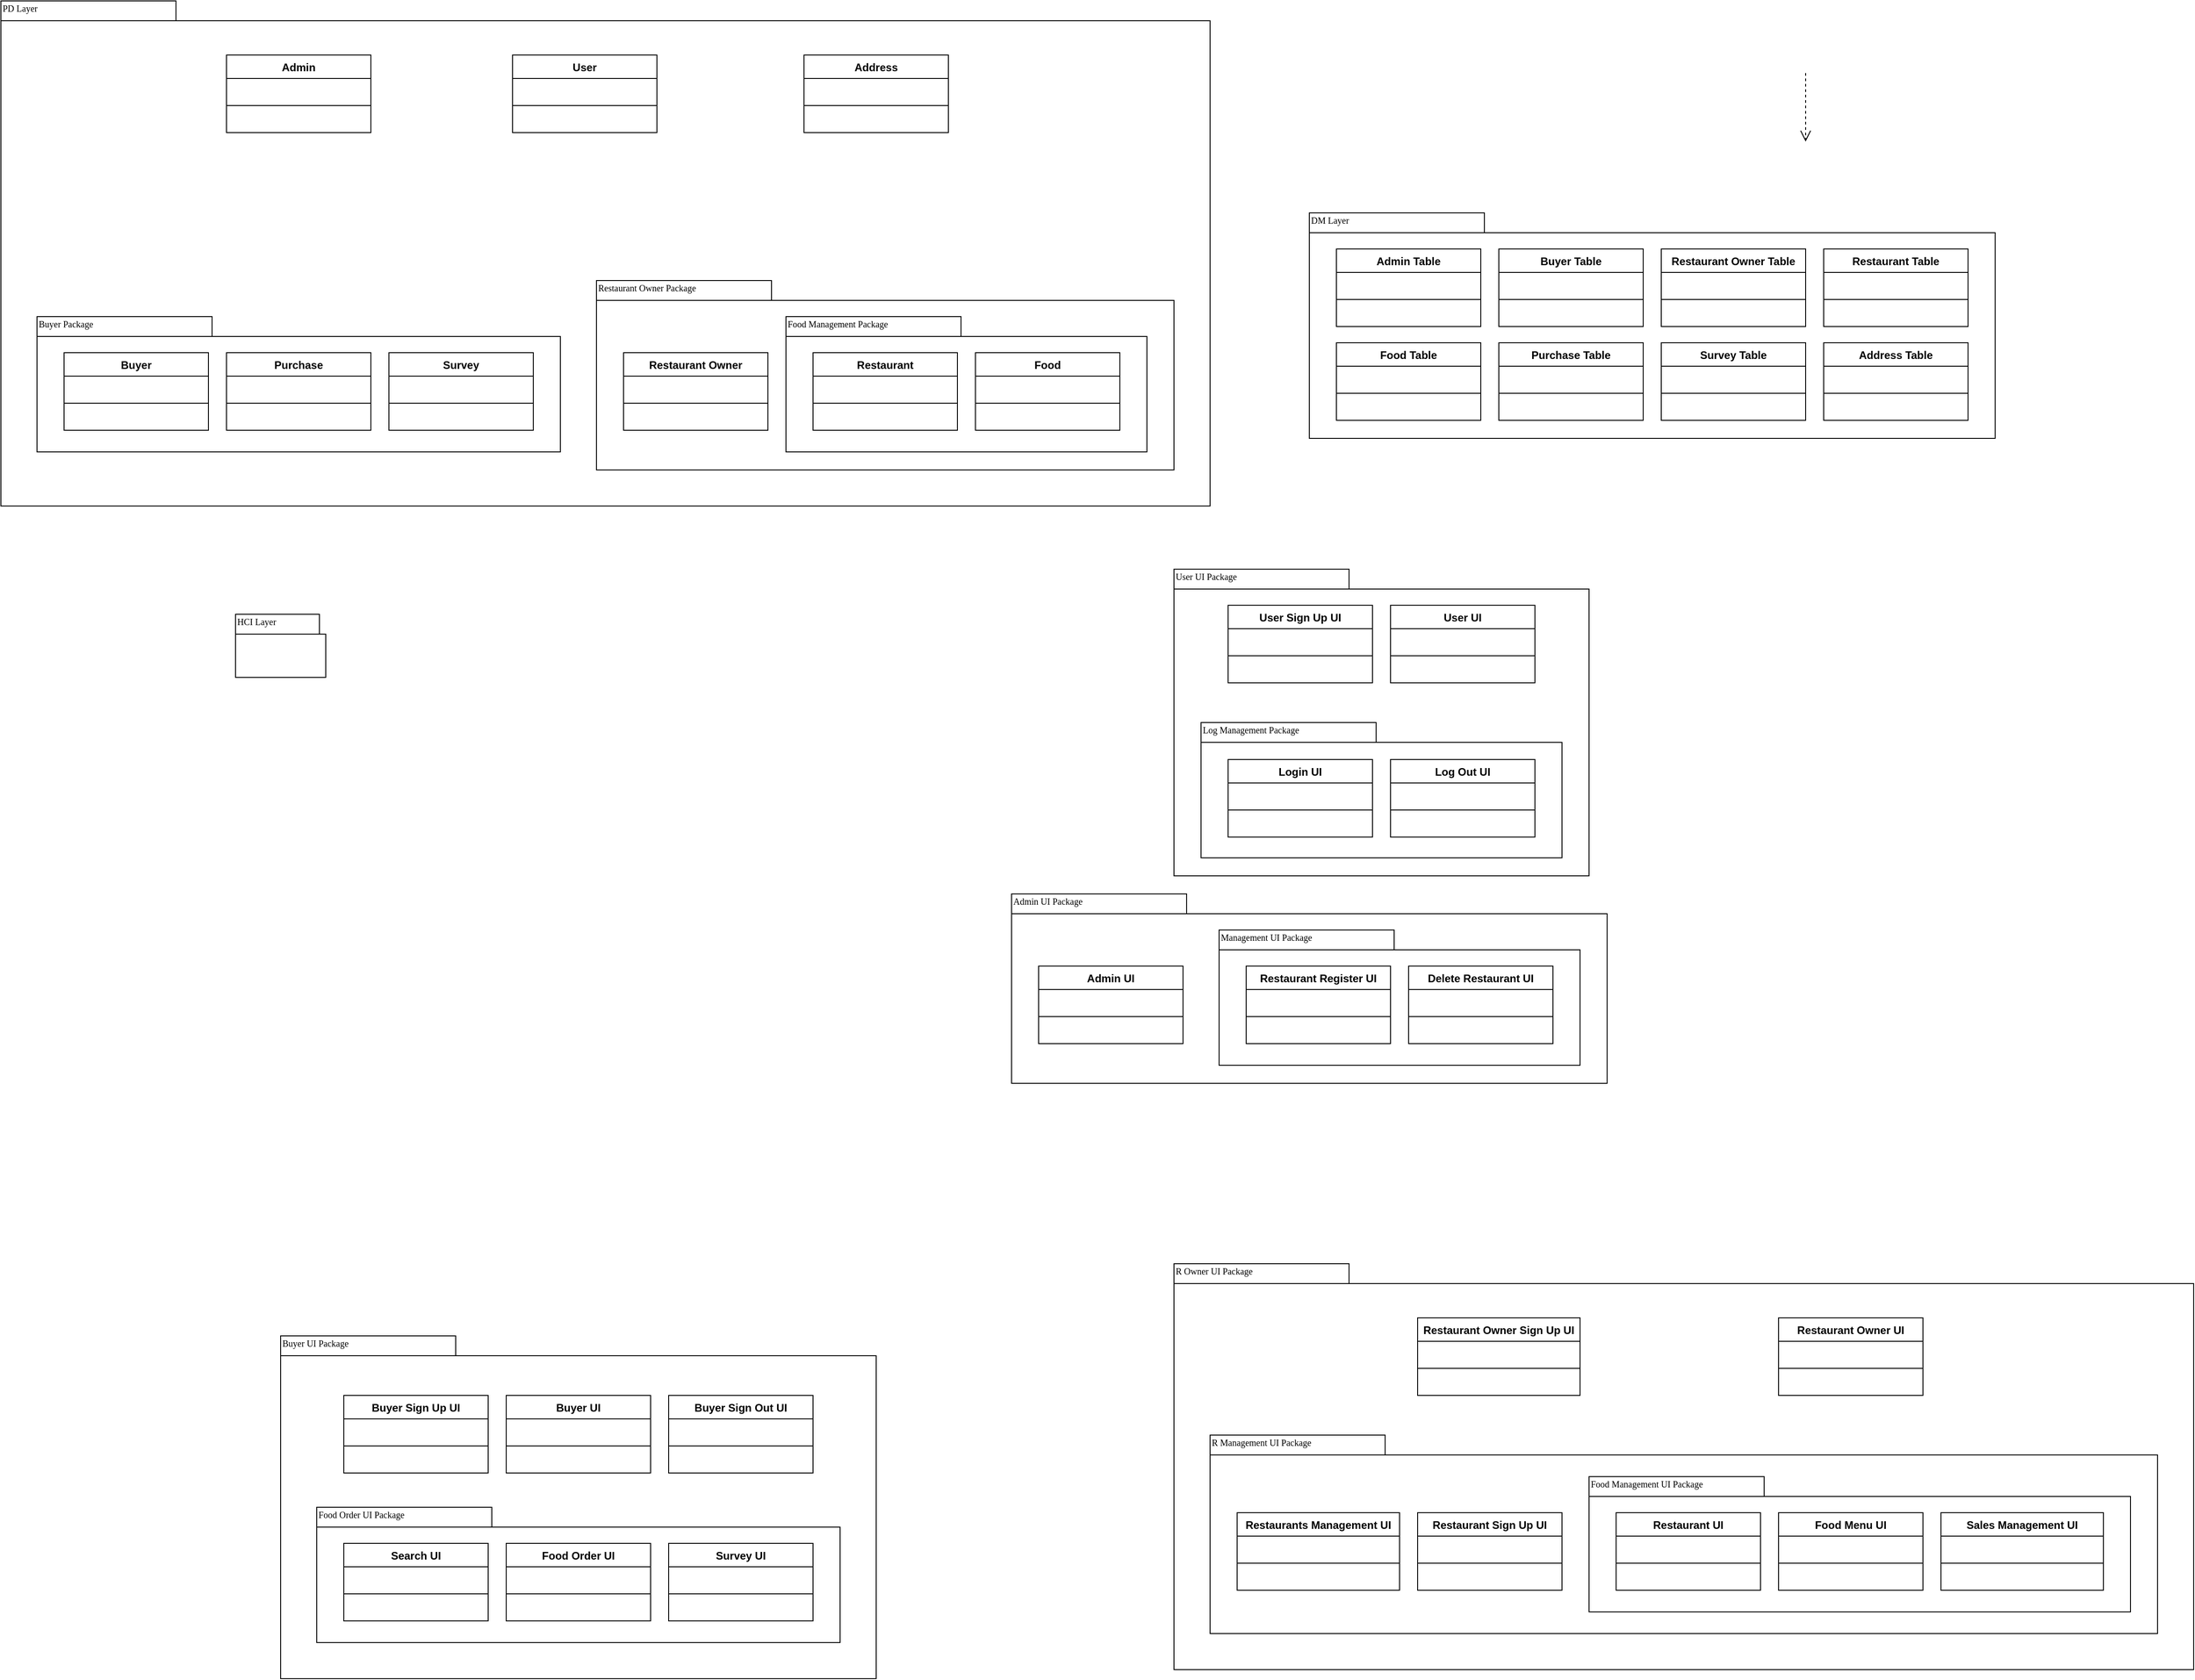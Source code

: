 <mxfile version="14.2.9" type="github">
  <diagram name="Page-1" id="b5b7bab2-c9e2-2cf4-8b2a-24fd1a2a6d21">
    <mxGraphModel dx="2675" dy="1733" grid="1" gridSize="10" guides="1" tooltips="1" connect="1" arrows="1" fold="1" page="1" pageScale="1" pageWidth="827" pageHeight="1169" background="#ffffff" math="0" shadow="0">
      <root>
        <mxCell id="0" />
        <mxCell id="1" parent="0" />
        <mxCell id="6e0c8c40b5770093-58" style="rounded=0;html=1;dashed=1;labelBackgroundColor=none;startFill=0;endArrow=open;endFill=0;endSize=10;fontFamily=Verdana;fontSize=10;entryX=0.592;entryY=0.2;entryPerimeter=0;edgeStyle=elbowEdgeStyle;" parent="1" edge="1">
          <mxGeometry relative="1" as="geometry">
            <mxPoint x="940" y="50" as="sourcePoint" />
            <mxPoint x="940.26" y="126" as="targetPoint" />
          </mxGeometry>
        </mxCell>
        <mxCell id="oRrT0nGr3u4EqihQhA1T-4" value="" style="shape=folder;fontStyle=1;spacingTop=10;tabWidth=194;tabHeight=22;tabPosition=left;html=1;rounded=0;shadow=0;comic=0;labelBackgroundColor=none;strokeWidth=1;fillColor=none;fontFamily=Verdana;fontSize=10;align=center;" vertex="1" parent="1">
          <mxGeometry x="390" y="205" width="760" height="250" as="geometry" />
        </mxCell>
        <mxCell id="oRrT0nGr3u4EqihQhA1T-5" value="&lt;div&gt;DM Layer&lt;/div&gt;" style="text;html=1;align=left;verticalAlign=top;spacingTop=-4;fontSize=10;fontFamily=Verdana" vertex="1" parent="1">
          <mxGeometry x="390" y="205" width="130" height="20" as="geometry" />
        </mxCell>
        <mxCell id="oRrT0nGr3u4EqihQhA1T-7" value="Admin Table" style="swimlane;fontStyle=1;align=center;verticalAlign=top;childLayout=stackLayout;horizontal=1;startSize=26;horizontalStack=0;resizeParent=1;resizeParentMax=0;resizeLast=0;collapsible=1;marginBottom=0;" vertex="1" parent="1">
          <mxGeometry x="420" y="245" width="160" height="86" as="geometry" />
        </mxCell>
        <mxCell id="oRrT0nGr3u4EqihQhA1T-8" value=" " style="text;strokeColor=none;fillColor=none;align=left;verticalAlign=top;spacingLeft=4;spacingRight=4;overflow=hidden;rotatable=0;points=[[0,0.5],[1,0.5]];portConstraint=eastwest;" vertex="1" parent="oRrT0nGr3u4EqihQhA1T-7">
          <mxGeometry y="26" width="160" height="26" as="geometry" />
        </mxCell>
        <mxCell id="oRrT0nGr3u4EqihQhA1T-9" value="" style="line;strokeWidth=1;fillColor=none;align=left;verticalAlign=middle;spacingTop=-1;spacingLeft=3;spacingRight=3;rotatable=0;labelPosition=right;points=[];portConstraint=eastwest;" vertex="1" parent="oRrT0nGr3u4EqihQhA1T-7">
          <mxGeometry y="52" width="160" height="8" as="geometry" />
        </mxCell>
        <mxCell id="oRrT0nGr3u4EqihQhA1T-10" value=" " style="text;strokeColor=none;fillColor=none;align=left;verticalAlign=top;spacingLeft=4;spacingRight=4;overflow=hidden;rotatable=0;points=[[0,0.5],[1,0.5]];portConstraint=eastwest;" vertex="1" parent="oRrT0nGr3u4EqihQhA1T-7">
          <mxGeometry y="60" width="160" height="26" as="geometry" />
        </mxCell>
        <mxCell id="oRrT0nGr3u4EqihQhA1T-11" value="Address Table" style="swimlane;fontStyle=1;align=center;verticalAlign=top;childLayout=stackLayout;horizontal=1;startSize=26;horizontalStack=0;resizeParent=1;resizeParentMax=0;resizeLast=0;collapsible=1;marginBottom=0;" vertex="1" parent="1">
          <mxGeometry x="960" y="349" width="160" height="86" as="geometry" />
        </mxCell>
        <mxCell id="oRrT0nGr3u4EqihQhA1T-12" value=" " style="text;strokeColor=none;fillColor=none;align=left;verticalAlign=top;spacingLeft=4;spacingRight=4;overflow=hidden;rotatable=0;points=[[0,0.5],[1,0.5]];portConstraint=eastwest;" vertex="1" parent="oRrT0nGr3u4EqihQhA1T-11">
          <mxGeometry y="26" width="160" height="26" as="geometry" />
        </mxCell>
        <mxCell id="oRrT0nGr3u4EqihQhA1T-13" value="" style="line;strokeWidth=1;fillColor=none;align=left;verticalAlign=middle;spacingTop=-1;spacingLeft=3;spacingRight=3;rotatable=0;labelPosition=right;points=[];portConstraint=eastwest;" vertex="1" parent="oRrT0nGr3u4EqihQhA1T-11">
          <mxGeometry y="52" width="160" height="8" as="geometry" />
        </mxCell>
        <mxCell id="oRrT0nGr3u4EqihQhA1T-14" value=" " style="text;strokeColor=none;fillColor=none;align=left;verticalAlign=top;spacingLeft=4;spacingRight=4;overflow=hidden;rotatable=0;points=[[0,0.5],[1,0.5]];portConstraint=eastwest;" vertex="1" parent="oRrT0nGr3u4EqihQhA1T-11">
          <mxGeometry y="60" width="160" height="26" as="geometry" />
        </mxCell>
        <mxCell id="oRrT0nGr3u4EqihQhA1T-15" value="Buyer Table&#xa;" style="swimlane;fontStyle=1;align=center;verticalAlign=top;childLayout=stackLayout;horizontal=1;startSize=26;horizontalStack=0;resizeParent=1;resizeParentMax=0;resizeLast=0;collapsible=1;marginBottom=0;" vertex="1" parent="1">
          <mxGeometry x="600" y="245" width="160" height="86" as="geometry" />
        </mxCell>
        <mxCell id="oRrT0nGr3u4EqihQhA1T-16" value=" " style="text;strokeColor=none;fillColor=none;align=left;verticalAlign=top;spacingLeft=4;spacingRight=4;overflow=hidden;rotatable=0;points=[[0,0.5],[1,0.5]];portConstraint=eastwest;" vertex="1" parent="oRrT0nGr3u4EqihQhA1T-15">
          <mxGeometry y="26" width="160" height="26" as="geometry" />
        </mxCell>
        <mxCell id="oRrT0nGr3u4EqihQhA1T-17" value="" style="line;strokeWidth=1;fillColor=none;align=left;verticalAlign=middle;spacingTop=-1;spacingLeft=3;spacingRight=3;rotatable=0;labelPosition=right;points=[];portConstraint=eastwest;" vertex="1" parent="oRrT0nGr3u4EqihQhA1T-15">
          <mxGeometry y="52" width="160" height="8" as="geometry" />
        </mxCell>
        <mxCell id="oRrT0nGr3u4EqihQhA1T-18" value=" " style="text;strokeColor=none;fillColor=none;align=left;verticalAlign=top;spacingLeft=4;spacingRight=4;overflow=hidden;rotatable=0;points=[[0,0.5],[1,0.5]];portConstraint=eastwest;" vertex="1" parent="oRrT0nGr3u4EqihQhA1T-15">
          <mxGeometry y="60" width="160" height="26" as="geometry" />
        </mxCell>
        <mxCell id="oRrT0nGr3u4EqihQhA1T-19" value="Restaurant Table&#xa;" style="swimlane;fontStyle=1;align=center;verticalAlign=top;childLayout=stackLayout;horizontal=1;startSize=26;horizontalStack=0;resizeParent=1;resizeParentMax=0;resizeLast=0;collapsible=1;marginBottom=0;" vertex="1" parent="1">
          <mxGeometry x="960" y="245" width="160" height="86" as="geometry" />
        </mxCell>
        <mxCell id="oRrT0nGr3u4EqihQhA1T-20" value=" " style="text;strokeColor=none;fillColor=none;align=left;verticalAlign=top;spacingLeft=4;spacingRight=4;overflow=hidden;rotatable=0;points=[[0,0.5],[1,0.5]];portConstraint=eastwest;" vertex="1" parent="oRrT0nGr3u4EqihQhA1T-19">
          <mxGeometry y="26" width="160" height="26" as="geometry" />
        </mxCell>
        <mxCell id="oRrT0nGr3u4EqihQhA1T-21" value="" style="line;strokeWidth=1;fillColor=none;align=left;verticalAlign=middle;spacingTop=-1;spacingLeft=3;spacingRight=3;rotatable=0;labelPosition=right;points=[];portConstraint=eastwest;" vertex="1" parent="oRrT0nGr3u4EqihQhA1T-19">
          <mxGeometry y="52" width="160" height="8" as="geometry" />
        </mxCell>
        <mxCell id="oRrT0nGr3u4EqihQhA1T-22" value=" " style="text;strokeColor=none;fillColor=none;align=left;verticalAlign=top;spacingLeft=4;spacingRight=4;overflow=hidden;rotatable=0;points=[[0,0.5],[1,0.5]];portConstraint=eastwest;" vertex="1" parent="oRrT0nGr3u4EqihQhA1T-19">
          <mxGeometry y="60" width="160" height="26" as="geometry" />
        </mxCell>
        <mxCell id="oRrT0nGr3u4EqihQhA1T-23" value="Restaurant Owner Table&#xa;" style="swimlane;fontStyle=1;align=center;verticalAlign=top;childLayout=stackLayout;horizontal=1;startSize=26;horizontalStack=0;resizeParent=1;resizeParentMax=0;resizeLast=0;collapsible=1;marginBottom=0;" vertex="1" parent="1">
          <mxGeometry x="780" y="245" width="160" height="86" as="geometry" />
        </mxCell>
        <mxCell id="oRrT0nGr3u4EqihQhA1T-24" value=" " style="text;strokeColor=none;fillColor=none;align=left;verticalAlign=top;spacingLeft=4;spacingRight=4;overflow=hidden;rotatable=0;points=[[0,0.5],[1,0.5]];portConstraint=eastwest;" vertex="1" parent="oRrT0nGr3u4EqihQhA1T-23">
          <mxGeometry y="26" width="160" height="26" as="geometry" />
        </mxCell>
        <mxCell id="oRrT0nGr3u4EqihQhA1T-25" value="" style="line;strokeWidth=1;fillColor=none;align=left;verticalAlign=middle;spacingTop=-1;spacingLeft=3;spacingRight=3;rotatable=0;labelPosition=right;points=[];portConstraint=eastwest;" vertex="1" parent="oRrT0nGr3u4EqihQhA1T-23">
          <mxGeometry y="52" width="160" height="8" as="geometry" />
        </mxCell>
        <mxCell id="oRrT0nGr3u4EqihQhA1T-26" value=" " style="text;strokeColor=none;fillColor=none;align=left;verticalAlign=top;spacingLeft=4;spacingRight=4;overflow=hidden;rotatable=0;points=[[0,0.5],[1,0.5]];portConstraint=eastwest;" vertex="1" parent="oRrT0nGr3u4EqihQhA1T-23">
          <mxGeometry y="60" width="160" height="26" as="geometry" />
        </mxCell>
        <mxCell id="oRrT0nGr3u4EqihQhA1T-27" value="Purchase Table&#xa;" style="swimlane;fontStyle=1;align=center;verticalAlign=top;childLayout=stackLayout;horizontal=1;startSize=26;horizontalStack=0;resizeParent=1;resizeParentMax=0;resizeLast=0;collapsible=1;marginBottom=0;" vertex="1" parent="1">
          <mxGeometry x="600" y="349" width="160" height="86" as="geometry" />
        </mxCell>
        <mxCell id="oRrT0nGr3u4EqihQhA1T-28" value=" " style="text;strokeColor=none;fillColor=none;align=left;verticalAlign=top;spacingLeft=4;spacingRight=4;overflow=hidden;rotatable=0;points=[[0,0.5],[1,0.5]];portConstraint=eastwest;" vertex="1" parent="oRrT0nGr3u4EqihQhA1T-27">
          <mxGeometry y="26" width="160" height="26" as="geometry" />
        </mxCell>
        <mxCell id="oRrT0nGr3u4EqihQhA1T-29" value="" style="line;strokeWidth=1;fillColor=none;align=left;verticalAlign=middle;spacingTop=-1;spacingLeft=3;spacingRight=3;rotatable=0;labelPosition=right;points=[];portConstraint=eastwest;" vertex="1" parent="oRrT0nGr3u4EqihQhA1T-27">
          <mxGeometry y="52" width="160" height="8" as="geometry" />
        </mxCell>
        <mxCell id="oRrT0nGr3u4EqihQhA1T-30" value=" " style="text;strokeColor=none;fillColor=none;align=left;verticalAlign=top;spacingLeft=4;spacingRight=4;overflow=hidden;rotatable=0;points=[[0,0.5],[1,0.5]];portConstraint=eastwest;" vertex="1" parent="oRrT0nGr3u4EqihQhA1T-27">
          <mxGeometry y="60" width="160" height="26" as="geometry" />
        </mxCell>
        <mxCell id="oRrT0nGr3u4EqihQhA1T-31" value="Food Table&#xa;" style="swimlane;fontStyle=1;align=center;verticalAlign=top;childLayout=stackLayout;horizontal=1;startSize=26;horizontalStack=0;resizeParent=1;resizeParentMax=0;resizeLast=0;collapsible=1;marginBottom=0;" vertex="1" parent="1">
          <mxGeometry x="420" y="349" width="160" height="86" as="geometry" />
        </mxCell>
        <mxCell id="oRrT0nGr3u4EqihQhA1T-32" value=" " style="text;strokeColor=none;fillColor=none;align=left;verticalAlign=top;spacingLeft=4;spacingRight=4;overflow=hidden;rotatable=0;points=[[0,0.5],[1,0.5]];portConstraint=eastwest;" vertex="1" parent="oRrT0nGr3u4EqihQhA1T-31">
          <mxGeometry y="26" width="160" height="26" as="geometry" />
        </mxCell>
        <mxCell id="oRrT0nGr3u4EqihQhA1T-33" value="" style="line;strokeWidth=1;fillColor=none;align=left;verticalAlign=middle;spacingTop=-1;spacingLeft=3;spacingRight=3;rotatable=0;labelPosition=right;points=[];portConstraint=eastwest;" vertex="1" parent="oRrT0nGr3u4EqihQhA1T-31">
          <mxGeometry y="52" width="160" height="8" as="geometry" />
        </mxCell>
        <mxCell id="oRrT0nGr3u4EqihQhA1T-34" value=" " style="text;strokeColor=none;fillColor=none;align=left;verticalAlign=top;spacingLeft=4;spacingRight=4;overflow=hidden;rotatable=0;points=[[0,0.5],[1,0.5]];portConstraint=eastwest;" vertex="1" parent="oRrT0nGr3u4EqihQhA1T-31">
          <mxGeometry y="60" width="160" height="26" as="geometry" />
        </mxCell>
        <mxCell id="oRrT0nGr3u4EqihQhA1T-35" value="Survey Table&#xa;" style="swimlane;fontStyle=1;align=center;verticalAlign=top;childLayout=stackLayout;horizontal=1;startSize=26;horizontalStack=0;resizeParent=1;resizeParentMax=0;resizeLast=0;collapsible=1;marginBottom=0;" vertex="1" parent="1">
          <mxGeometry x="780" y="349" width="160" height="86" as="geometry" />
        </mxCell>
        <mxCell id="oRrT0nGr3u4EqihQhA1T-36" value=" " style="text;strokeColor=none;fillColor=none;align=left;verticalAlign=top;spacingLeft=4;spacingRight=4;overflow=hidden;rotatable=0;points=[[0,0.5],[1,0.5]];portConstraint=eastwest;" vertex="1" parent="oRrT0nGr3u4EqihQhA1T-35">
          <mxGeometry y="26" width="160" height="26" as="geometry" />
        </mxCell>
        <mxCell id="oRrT0nGr3u4EqihQhA1T-37" value="" style="line;strokeWidth=1;fillColor=none;align=left;verticalAlign=middle;spacingTop=-1;spacingLeft=3;spacingRight=3;rotatable=0;labelPosition=right;points=[];portConstraint=eastwest;" vertex="1" parent="oRrT0nGr3u4EqihQhA1T-35">
          <mxGeometry y="52" width="160" height="8" as="geometry" />
        </mxCell>
        <mxCell id="oRrT0nGr3u4EqihQhA1T-38" value=" " style="text;strokeColor=none;fillColor=none;align=left;verticalAlign=top;spacingLeft=4;spacingRight=4;overflow=hidden;rotatable=0;points=[[0,0.5],[1,0.5]];portConstraint=eastwest;" vertex="1" parent="oRrT0nGr3u4EqihQhA1T-35">
          <mxGeometry y="60" width="160" height="26" as="geometry" />
        </mxCell>
        <mxCell id="oRrT0nGr3u4EqihQhA1T-41" value="" style="shape=folder;fontStyle=1;spacingTop=10;tabWidth=194;tabHeight=22;tabPosition=left;html=1;rounded=0;shadow=0;comic=0;labelBackgroundColor=none;strokeWidth=1;fillColor=none;fontFamily=Verdana;fontSize=10;align=center;" vertex="1" parent="1">
          <mxGeometry x="-1060" y="-30" width="1340" height="560" as="geometry" />
        </mxCell>
        <mxCell id="oRrT0nGr3u4EqihQhA1T-42" value="PD Layer" style="text;html=1;align=left;verticalAlign=top;spacingTop=-4;fontSize=10;fontFamily=Verdana" vertex="1" parent="1">
          <mxGeometry x="-1060" y="-30" width="130" height="20" as="geometry" />
        </mxCell>
        <mxCell id="oRrT0nGr3u4EqihQhA1T-43" value="Admin" style="swimlane;fontStyle=1;align=center;verticalAlign=top;childLayout=stackLayout;horizontal=1;startSize=26;horizontalStack=0;resizeParent=1;resizeParentMax=0;resizeLast=0;collapsible=1;marginBottom=0;" vertex="1" parent="1">
          <mxGeometry x="-810" y="30" width="160" height="86" as="geometry" />
        </mxCell>
        <mxCell id="oRrT0nGr3u4EqihQhA1T-44" value=" " style="text;strokeColor=none;fillColor=none;align=left;verticalAlign=top;spacingLeft=4;spacingRight=4;overflow=hidden;rotatable=0;points=[[0,0.5],[1,0.5]];portConstraint=eastwest;" vertex="1" parent="oRrT0nGr3u4EqihQhA1T-43">
          <mxGeometry y="26" width="160" height="26" as="geometry" />
        </mxCell>
        <mxCell id="oRrT0nGr3u4EqihQhA1T-45" value="" style="line;strokeWidth=1;fillColor=none;align=left;verticalAlign=middle;spacingTop=-1;spacingLeft=3;spacingRight=3;rotatable=0;labelPosition=right;points=[];portConstraint=eastwest;" vertex="1" parent="oRrT0nGr3u4EqihQhA1T-43">
          <mxGeometry y="52" width="160" height="8" as="geometry" />
        </mxCell>
        <mxCell id="oRrT0nGr3u4EqihQhA1T-46" value=" " style="text;strokeColor=none;fillColor=none;align=left;verticalAlign=top;spacingLeft=4;spacingRight=4;overflow=hidden;rotatable=0;points=[[0,0.5],[1,0.5]];portConstraint=eastwest;" vertex="1" parent="oRrT0nGr3u4EqihQhA1T-43">
          <mxGeometry y="60" width="160" height="26" as="geometry" />
        </mxCell>
        <mxCell id="oRrT0nGr3u4EqihQhA1T-47" value="Address" style="swimlane;fontStyle=1;align=center;verticalAlign=top;childLayout=stackLayout;horizontal=1;startSize=26;horizontalStack=0;resizeParent=1;resizeParentMax=0;resizeLast=0;collapsible=1;marginBottom=0;" vertex="1" parent="1">
          <mxGeometry x="-170" y="30" width="160" height="86" as="geometry" />
        </mxCell>
        <mxCell id="oRrT0nGr3u4EqihQhA1T-48" value=" " style="text;strokeColor=none;fillColor=none;align=left;verticalAlign=top;spacingLeft=4;spacingRight=4;overflow=hidden;rotatable=0;points=[[0,0.5],[1,0.5]];portConstraint=eastwest;" vertex="1" parent="oRrT0nGr3u4EqihQhA1T-47">
          <mxGeometry y="26" width="160" height="26" as="geometry" />
        </mxCell>
        <mxCell id="oRrT0nGr3u4EqihQhA1T-49" value="" style="line;strokeWidth=1;fillColor=none;align=left;verticalAlign=middle;spacingTop=-1;spacingLeft=3;spacingRight=3;rotatable=0;labelPosition=right;points=[];portConstraint=eastwest;" vertex="1" parent="oRrT0nGr3u4EqihQhA1T-47">
          <mxGeometry y="52" width="160" height="8" as="geometry" />
        </mxCell>
        <mxCell id="oRrT0nGr3u4EqihQhA1T-50" value=" " style="text;strokeColor=none;fillColor=none;align=left;verticalAlign=top;spacingLeft=4;spacingRight=4;overflow=hidden;rotatable=0;points=[[0,0.5],[1,0.5]];portConstraint=eastwest;" vertex="1" parent="oRrT0nGr3u4EqihQhA1T-47">
          <mxGeometry y="60" width="160" height="26" as="geometry" />
        </mxCell>
        <mxCell id="oRrT0nGr3u4EqihQhA1T-51" value="Buyer" style="swimlane;fontStyle=1;align=center;verticalAlign=top;childLayout=stackLayout;horizontal=1;startSize=26;horizontalStack=0;resizeParent=1;resizeParentMax=0;resizeLast=0;collapsible=1;marginBottom=0;" vertex="1" parent="1">
          <mxGeometry x="-990" y="360" width="160" height="86" as="geometry" />
        </mxCell>
        <mxCell id="oRrT0nGr3u4EqihQhA1T-52" value=" " style="text;strokeColor=none;fillColor=none;align=left;verticalAlign=top;spacingLeft=4;spacingRight=4;overflow=hidden;rotatable=0;points=[[0,0.5],[1,0.5]];portConstraint=eastwest;" vertex="1" parent="oRrT0nGr3u4EqihQhA1T-51">
          <mxGeometry y="26" width="160" height="26" as="geometry" />
        </mxCell>
        <mxCell id="oRrT0nGr3u4EqihQhA1T-53" value="" style="line;strokeWidth=1;fillColor=none;align=left;verticalAlign=middle;spacingTop=-1;spacingLeft=3;spacingRight=3;rotatable=0;labelPosition=right;points=[];portConstraint=eastwest;" vertex="1" parent="oRrT0nGr3u4EqihQhA1T-51">
          <mxGeometry y="52" width="160" height="8" as="geometry" />
        </mxCell>
        <mxCell id="oRrT0nGr3u4EqihQhA1T-54" value=" " style="text;strokeColor=none;fillColor=none;align=left;verticalAlign=top;spacingLeft=4;spacingRight=4;overflow=hidden;rotatable=0;points=[[0,0.5],[1,0.5]];portConstraint=eastwest;" vertex="1" parent="oRrT0nGr3u4EqihQhA1T-51">
          <mxGeometry y="60" width="160" height="26" as="geometry" />
        </mxCell>
        <mxCell id="oRrT0nGr3u4EqihQhA1T-55" value="Restaurant" style="swimlane;fontStyle=1;align=center;verticalAlign=top;childLayout=stackLayout;horizontal=1;startSize=26;horizontalStack=0;resizeParent=1;resizeParentMax=0;resizeLast=0;collapsible=1;marginBottom=0;" vertex="1" parent="1">
          <mxGeometry x="-160" y="360" width="160" height="86" as="geometry" />
        </mxCell>
        <mxCell id="oRrT0nGr3u4EqihQhA1T-56" value=" " style="text;strokeColor=none;fillColor=none;align=left;verticalAlign=top;spacingLeft=4;spacingRight=4;overflow=hidden;rotatable=0;points=[[0,0.5],[1,0.5]];portConstraint=eastwest;" vertex="1" parent="oRrT0nGr3u4EqihQhA1T-55">
          <mxGeometry y="26" width="160" height="26" as="geometry" />
        </mxCell>
        <mxCell id="oRrT0nGr3u4EqihQhA1T-57" value="" style="line;strokeWidth=1;fillColor=none;align=left;verticalAlign=middle;spacingTop=-1;spacingLeft=3;spacingRight=3;rotatable=0;labelPosition=right;points=[];portConstraint=eastwest;" vertex="1" parent="oRrT0nGr3u4EqihQhA1T-55">
          <mxGeometry y="52" width="160" height="8" as="geometry" />
        </mxCell>
        <mxCell id="oRrT0nGr3u4EqihQhA1T-58" value=" " style="text;strokeColor=none;fillColor=none;align=left;verticalAlign=top;spacingLeft=4;spacingRight=4;overflow=hidden;rotatable=0;points=[[0,0.5],[1,0.5]];portConstraint=eastwest;" vertex="1" parent="oRrT0nGr3u4EqihQhA1T-55">
          <mxGeometry y="60" width="160" height="26" as="geometry" />
        </mxCell>
        <mxCell id="oRrT0nGr3u4EqihQhA1T-59" value="Restaurant Owner" style="swimlane;fontStyle=1;align=center;verticalAlign=top;childLayout=stackLayout;horizontal=1;startSize=26;horizontalStack=0;resizeParent=1;resizeParentMax=0;resizeLast=0;collapsible=1;marginBottom=0;" vertex="1" parent="1">
          <mxGeometry x="-370" y="360" width="160" height="86" as="geometry" />
        </mxCell>
        <mxCell id="oRrT0nGr3u4EqihQhA1T-60" value=" " style="text;strokeColor=none;fillColor=none;align=left;verticalAlign=top;spacingLeft=4;spacingRight=4;overflow=hidden;rotatable=0;points=[[0,0.5],[1,0.5]];portConstraint=eastwest;" vertex="1" parent="oRrT0nGr3u4EqihQhA1T-59">
          <mxGeometry y="26" width="160" height="26" as="geometry" />
        </mxCell>
        <mxCell id="oRrT0nGr3u4EqihQhA1T-61" value="" style="line;strokeWidth=1;fillColor=none;align=left;verticalAlign=middle;spacingTop=-1;spacingLeft=3;spacingRight=3;rotatable=0;labelPosition=right;points=[];portConstraint=eastwest;" vertex="1" parent="oRrT0nGr3u4EqihQhA1T-59">
          <mxGeometry y="52" width="160" height="8" as="geometry" />
        </mxCell>
        <mxCell id="oRrT0nGr3u4EqihQhA1T-62" value=" " style="text;strokeColor=none;fillColor=none;align=left;verticalAlign=top;spacingLeft=4;spacingRight=4;overflow=hidden;rotatable=0;points=[[0,0.5],[1,0.5]];portConstraint=eastwest;" vertex="1" parent="oRrT0nGr3u4EqihQhA1T-59">
          <mxGeometry y="60" width="160" height="26" as="geometry" />
        </mxCell>
        <mxCell id="oRrT0nGr3u4EqihQhA1T-63" value="Purchase" style="swimlane;fontStyle=1;align=center;verticalAlign=top;childLayout=stackLayout;horizontal=1;startSize=26;horizontalStack=0;resizeParent=1;resizeParentMax=0;resizeLast=0;collapsible=1;marginBottom=0;" vertex="1" parent="1">
          <mxGeometry x="-810" y="360" width="160" height="86" as="geometry" />
        </mxCell>
        <mxCell id="oRrT0nGr3u4EqihQhA1T-64" value=" " style="text;strokeColor=none;fillColor=none;align=left;verticalAlign=top;spacingLeft=4;spacingRight=4;overflow=hidden;rotatable=0;points=[[0,0.5],[1,0.5]];portConstraint=eastwest;" vertex="1" parent="oRrT0nGr3u4EqihQhA1T-63">
          <mxGeometry y="26" width="160" height="26" as="geometry" />
        </mxCell>
        <mxCell id="oRrT0nGr3u4EqihQhA1T-65" value="" style="line;strokeWidth=1;fillColor=none;align=left;verticalAlign=middle;spacingTop=-1;spacingLeft=3;spacingRight=3;rotatable=0;labelPosition=right;points=[];portConstraint=eastwest;" vertex="1" parent="oRrT0nGr3u4EqihQhA1T-63">
          <mxGeometry y="52" width="160" height="8" as="geometry" />
        </mxCell>
        <mxCell id="oRrT0nGr3u4EqihQhA1T-66" value=" " style="text;strokeColor=none;fillColor=none;align=left;verticalAlign=top;spacingLeft=4;spacingRight=4;overflow=hidden;rotatable=0;points=[[0,0.5],[1,0.5]];portConstraint=eastwest;" vertex="1" parent="oRrT0nGr3u4EqihQhA1T-63">
          <mxGeometry y="60" width="160" height="26" as="geometry" />
        </mxCell>
        <mxCell id="oRrT0nGr3u4EqihQhA1T-67" value="Food" style="swimlane;fontStyle=1;align=center;verticalAlign=top;childLayout=stackLayout;horizontal=1;startSize=26;horizontalStack=0;resizeParent=1;resizeParentMax=0;resizeLast=0;collapsible=1;marginBottom=0;" vertex="1" parent="1">
          <mxGeometry x="20" y="360" width="160" height="86" as="geometry" />
        </mxCell>
        <mxCell id="oRrT0nGr3u4EqihQhA1T-68" value=" " style="text;strokeColor=none;fillColor=none;align=left;verticalAlign=top;spacingLeft=4;spacingRight=4;overflow=hidden;rotatable=0;points=[[0,0.5],[1,0.5]];portConstraint=eastwest;" vertex="1" parent="oRrT0nGr3u4EqihQhA1T-67">
          <mxGeometry y="26" width="160" height="26" as="geometry" />
        </mxCell>
        <mxCell id="oRrT0nGr3u4EqihQhA1T-69" value="" style="line;strokeWidth=1;fillColor=none;align=left;verticalAlign=middle;spacingTop=-1;spacingLeft=3;spacingRight=3;rotatable=0;labelPosition=right;points=[];portConstraint=eastwest;" vertex="1" parent="oRrT0nGr3u4EqihQhA1T-67">
          <mxGeometry y="52" width="160" height="8" as="geometry" />
        </mxCell>
        <mxCell id="oRrT0nGr3u4EqihQhA1T-70" value=" " style="text;strokeColor=none;fillColor=none;align=left;verticalAlign=top;spacingLeft=4;spacingRight=4;overflow=hidden;rotatable=0;points=[[0,0.5],[1,0.5]];portConstraint=eastwest;" vertex="1" parent="oRrT0nGr3u4EqihQhA1T-67">
          <mxGeometry y="60" width="160" height="26" as="geometry" />
        </mxCell>
        <mxCell id="oRrT0nGr3u4EqihQhA1T-71" value="Survey" style="swimlane;fontStyle=1;align=center;verticalAlign=top;childLayout=stackLayout;horizontal=1;startSize=26;horizontalStack=0;resizeParent=1;resizeParentMax=0;resizeLast=0;collapsible=1;marginBottom=0;" vertex="1" parent="1">
          <mxGeometry x="-630" y="360" width="160" height="86" as="geometry" />
        </mxCell>
        <mxCell id="oRrT0nGr3u4EqihQhA1T-72" value=" " style="text;strokeColor=none;fillColor=none;align=left;verticalAlign=top;spacingLeft=4;spacingRight=4;overflow=hidden;rotatable=0;points=[[0,0.5],[1,0.5]];portConstraint=eastwest;" vertex="1" parent="oRrT0nGr3u4EqihQhA1T-71">
          <mxGeometry y="26" width="160" height="26" as="geometry" />
        </mxCell>
        <mxCell id="oRrT0nGr3u4EqihQhA1T-73" value="" style="line;strokeWidth=1;fillColor=none;align=left;verticalAlign=middle;spacingTop=-1;spacingLeft=3;spacingRight=3;rotatable=0;labelPosition=right;points=[];portConstraint=eastwest;" vertex="1" parent="oRrT0nGr3u4EqihQhA1T-71">
          <mxGeometry y="52" width="160" height="8" as="geometry" />
        </mxCell>
        <mxCell id="oRrT0nGr3u4EqihQhA1T-74" value=" " style="text;strokeColor=none;fillColor=none;align=left;verticalAlign=top;spacingLeft=4;spacingRight=4;overflow=hidden;rotatable=0;points=[[0,0.5],[1,0.5]];portConstraint=eastwest;" vertex="1" parent="oRrT0nGr3u4EqihQhA1T-71">
          <mxGeometry y="60" width="160" height="26" as="geometry" />
        </mxCell>
        <mxCell id="oRrT0nGr3u4EqihQhA1T-75" value="" style="shape=folder;fontStyle=1;spacingTop=10;tabWidth=194;tabHeight=22;tabPosition=left;html=1;rounded=0;shadow=0;comic=0;labelBackgroundColor=none;strokeWidth=1;fillColor=none;fontFamily=Verdana;fontSize=10;align=center;" vertex="1" parent="1">
          <mxGeometry x="-800" y="650" width="100" height="70" as="geometry" />
        </mxCell>
        <mxCell id="oRrT0nGr3u4EqihQhA1T-76" value="HCI Layer" style="text;html=1;align=left;verticalAlign=top;spacingTop=-4;fontSize=10;fontFamily=Verdana" vertex="1" parent="1">
          <mxGeometry x="-800" y="650" width="130" height="20" as="geometry" />
        </mxCell>
        <mxCell id="oRrT0nGr3u4EqihQhA1T-77" value="Admin UI" style="swimlane;fontStyle=1;align=center;verticalAlign=top;childLayout=stackLayout;horizontal=1;startSize=26;horizontalStack=0;resizeParent=1;resizeParentMax=0;resizeLast=0;collapsible=1;marginBottom=0;" vertex="1" parent="1">
          <mxGeometry x="90" y="1040" width="160" height="86" as="geometry" />
        </mxCell>
        <mxCell id="oRrT0nGr3u4EqihQhA1T-78" value=" " style="text;strokeColor=none;fillColor=none;align=left;verticalAlign=top;spacingLeft=4;spacingRight=4;overflow=hidden;rotatable=0;points=[[0,0.5],[1,0.5]];portConstraint=eastwest;" vertex="1" parent="oRrT0nGr3u4EqihQhA1T-77">
          <mxGeometry y="26" width="160" height="26" as="geometry" />
        </mxCell>
        <mxCell id="oRrT0nGr3u4EqihQhA1T-79" value="" style="line;strokeWidth=1;fillColor=none;align=left;verticalAlign=middle;spacingTop=-1;spacingLeft=3;spacingRight=3;rotatable=0;labelPosition=right;points=[];portConstraint=eastwest;" vertex="1" parent="oRrT0nGr3u4EqihQhA1T-77">
          <mxGeometry y="52" width="160" height="8" as="geometry" />
        </mxCell>
        <mxCell id="oRrT0nGr3u4EqihQhA1T-80" value=" " style="text;strokeColor=none;fillColor=none;align=left;verticalAlign=top;spacingLeft=4;spacingRight=4;overflow=hidden;rotatable=0;points=[[0,0.5],[1,0.5]];portConstraint=eastwest;" vertex="1" parent="oRrT0nGr3u4EqihQhA1T-77">
          <mxGeometry y="60" width="160" height="26" as="geometry" />
        </mxCell>
        <mxCell id="oRrT0nGr3u4EqihQhA1T-85" value="Buyer UI" style="swimlane;fontStyle=1;align=center;verticalAlign=top;childLayout=stackLayout;horizontal=1;startSize=26;horizontalStack=0;resizeParent=1;resizeParentMax=0;resizeLast=0;collapsible=1;marginBottom=0;" vertex="1" parent="1">
          <mxGeometry x="-500" y="1516" width="160" height="86" as="geometry" />
        </mxCell>
        <mxCell id="oRrT0nGr3u4EqihQhA1T-86" value=" " style="text;strokeColor=none;fillColor=none;align=left;verticalAlign=top;spacingLeft=4;spacingRight=4;overflow=hidden;rotatable=0;points=[[0,0.5],[1,0.5]];portConstraint=eastwest;" vertex="1" parent="oRrT0nGr3u4EqihQhA1T-85">
          <mxGeometry y="26" width="160" height="26" as="geometry" />
        </mxCell>
        <mxCell id="oRrT0nGr3u4EqihQhA1T-87" value="" style="line;strokeWidth=1;fillColor=none;align=left;verticalAlign=middle;spacingTop=-1;spacingLeft=3;spacingRight=3;rotatable=0;labelPosition=right;points=[];portConstraint=eastwest;" vertex="1" parent="oRrT0nGr3u4EqihQhA1T-85">
          <mxGeometry y="52" width="160" height="8" as="geometry" />
        </mxCell>
        <mxCell id="oRrT0nGr3u4EqihQhA1T-88" value=" " style="text;strokeColor=none;fillColor=none;align=left;verticalAlign=top;spacingLeft=4;spacingRight=4;overflow=hidden;rotatable=0;points=[[0,0.5],[1,0.5]];portConstraint=eastwest;" vertex="1" parent="oRrT0nGr3u4EqihQhA1T-85">
          <mxGeometry y="60" width="160" height="26" as="geometry" />
        </mxCell>
        <mxCell id="oRrT0nGr3u4EqihQhA1T-89" value="Restaurant UI" style="swimlane;fontStyle=1;align=center;verticalAlign=top;childLayout=stackLayout;horizontal=1;startSize=26;horizontalStack=0;resizeParent=1;resizeParentMax=0;resizeLast=0;collapsible=1;marginBottom=0;" vertex="1" parent="1">
          <mxGeometry x="730" y="1646" width="160" height="86" as="geometry" />
        </mxCell>
        <mxCell id="oRrT0nGr3u4EqihQhA1T-90" value=" " style="text;strokeColor=none;fillColor=none;align=left;verticalAlign=top;spacingLeft=4;spacingRight=4;overflow=hidden;rotatable=0;points=[[0,0.5],[1,0.5]];portConstraint=eastwest;" vertex="1" parent="oRrT0nGr3u4EqihQhA1T-89">
          <mxGeometry y="26" width="160" height="26" as="geometry" />
        </mxCell>
        <mxCell id="oRrT0nGr3u4EqihQhA1T-91" value="" style="line;strokeWidth=1;fillColor=none;align=left;verticalAlign=middle;spacingTop=-1;spacingLeft=3;spacingRight=3;rotatable=0;labelPosition=right;points=[];portConstraint=eastwest;" vertex="1" parent="oRrT0nGr3u4EqihQhA1T-89">
          <mxGeometry y="52" width="160" height="8" as="geometry" />
        </mxCell>
        <mxCell id="oRrT0nGr3u4EqihQhA1T-92" value=" " style="text;strokeColor=none;fillColor=none;align=left;verticalAlign=top;spacingLeft=4;spacingRight=4;overflow=hidden;rotatable=0;points=[[0,0.5],[1,0.5]];portConstraint=eastwest;" vertex="1" parent="oRrT0nGr3u4EqihQhA1T-89">
          <mxGeometry y="60" width="160" height="26" as="geometry" />
        </mxCell>
        <mxCell id="oRrT0nGr3u4EqihQhA1T-93" value="Restaurant Owner UI&#xa;" style="swimlane;fontStyle=1;align=center;verticalAlign=top;childLayout=stackLayout;horizontal=1;startSize=26;horizontalStack=0;resizeParent=1;resizeParentMax=0;resizeLast=0;collapsible=1;marginBottom=0;" vertex="1" parent="1">
          <mxGeometry x="910" y="1430" width="160" height="86" as="geometry" />
        </mxCell>
        <mxCell id="oRrT0nGr3u4EqihQhA1T-94" value=" " style="text;strokeColor=none;fillColor=none;align=left;verticalAlign=top;spacingLeft=4;spacingRight=4;overflow=hidden;rotatable=0;points=[[0,0.5],[1,0.5]];portConstraint=eastwest;" vertex="1" parent="oRrT0nGr3u4EqihQhA1T-93">
          <mxGeometry y="26" width="160" height="26" as="geometry" />
        </mxCell>
        <mxCell id="oRrT0nGr3u4EqihQhA1T-95" value="" style="line;strokeWidth=1;fillColor=none;align=left;verticalAlign=middle;spacingTop=-1;spacingLeft=3;spacingRight=3;rotatable=0;labelPosition=right;points=[];portConstraint=eastwest;" vertex="1" parent="oRrT0nGr3u4EqihQhA1T-93">
          <mxGeometry y="52" width="160" height="8" as="geometry" />
        </mxCell>
        <mxCell id="oRrT0nGr3u4EqihQhA1T-96" value=" " style="text;strokeColor=none;fillColor=none;align=left;verticalAlign=top;spacingLeft=4;spacingRight=4;overflow=hidden;rotatable=0;points=[[0,0.5],[1,0.5]];portConstraint=eastwest;" vertex="1" parent="oRrT0nGr3u4EqihQhA1T-93">
          <mxGeometry y="60" width="160" height="26" as="geometry" />
        </mxCell>
        <mxCell id="oRrT0nGr3u4EqihQhA1T-109" value="User" style="swimlane;fontStyle=1;align=center;verticalAlign=top;childLayout=stackLayout;horizontal=1;startSize=26;horizontalStack=0;resizeParent=1;resizeParentMax=0;resizeLast=0;collapsible=1;marginBottom=0;" vertex="1" parent="1">
          <mxGeometry x="-493" y="30" width="160" height="86" as="geometry" />
        </mxCell>
        <mxCell id="oRrT0nGr3u4EqihQhA1T-110" value=" " style="text;strokeColor=none;fillColor=none;align=left;verticalAlign=top;spacingLeft=4;spacingRight=4;overflow=hidden;rotatable=0;points=[[0,0.5],[1,0.5]];portConstraint=eastwest;" vertex="1" parent="oRrT0nGr3u4EqihQhA1T-109">
          <mxGeometry y="26" width="160" height="26" as="geometry" />
        </mxCell>
        <mxCell id="oRrT0nGr3u4EqihQhA1T-111" value="" style="line;strokeWidth=1;fillColor=none;align=left;verticalAlign=middle;spacingTop=-1;spacingLeft=3;spacingRight=3;rotatable=0;labelPosition=right;points=[];portConstraint=eastwest;" vertex="1" parent="oRrT0nGr3u4EqihQhA1T-109">
          <mxGeometry y="52" width="160" height="8" as="geometry" />
        </mxCell>
        <mxCell id="oRrT0nGr3u4EqihQhA1T-112" value=" " style="text;strokeColor=none;fillColor=none;align=left;verticalAlign=top;spacingLeft=4;spacingRight=4;overflow=hidden;rotatable=0;points=[[0,0.5],[1,0.5]];portConstraint=eastwest;" vertex="1" parent="oRrT0nGr3u4EqihQhA1T-109">
          <mxGeometry y="60" width="160" height="26" as="geometry" />
        </mxCell>
        <mxCell id="oRrT0nGr3u4EqihQhA1T-113" value="User UI" style="swimlane;fontStyle=1;align=center;verticalAlign=top;childLayout=stackLayout;horizontal=1;startSize=26;horizontalStack=0;resizeParent=1;resizeParentMax=0;resizeLast=0;collapsible=1;marginBottom=0;" vertex="1" parent="1">
          <mxGeometry x="480" y="640" width="160" height="86" as="geometry" />
        </mxCell>
        <mxCell id="oRrT0nGr3u4EqihQhA1T-114" value=" " style="text;strokeColor=none;fillColor=none;align=left;verticalAlign=top;spacingLeft=4;spacingRight=4;overflow=hidden;rotatable=0;points=[[0,0.5],[1,0.5]];portConstraint=eastwest;" vertex="1" parent="oRrT0nGr3u4EqihQhA1T-113">
          <mxGeometry y="26" width="160" height="26" as="geometry" />
        </mxCell>
        <mxCell id="oRrT0nGr3u4EqihQhA1T-115" value="" style="line;strokeWidth=1;fillColor=none;align=left;verticalAlign=middle;spacingTop=-1;spacingLeft=3;spacingRight=3;rotatable=0;labelPosition=right;points=[];portConstraint=eastwest;" vertex="1" parent="oRrT0nGr3u4EqihQhA1T-113">
          <mxGeometry y="52" width="160" height="8" as="geometry" />
        </mxCell>
        <mxCell id="oRrT0nGr3u4EqihQhA1T-116" value=" " style="text;strokeColor=none;fillColor=none;align=left;verticalAlign=top;spacingLeft=4;spacingRight=4;overflow=hidden;rotatable=0;points=[[0,0.5],[1,0.5]];portConstraint=eastwest;" vertex="1" parent="oRrT0nGr3u4EqihQhA1T-113">
          <mxGeometry y="60" width="160" height="26" as="geometry" />
        </mxCell>
        <mxCell id="oRrT0nGr3u4EqihQhA1T-117" value="Login UI" style="swimlane;fontStyle=1;align=center;verticalAlign=top;childLayout=stackLayout;horizontal=1;startSize=26;horizontalStack=0;resizeParent=1;resizeParentMax=0;resizeLast=0;collapsible=1;marginBottom=0;" vertex="1" parent="1">
          <mxGeometry x="300" y="811" width="160" height="86" as="geometry" />
        </mxCell>
        <mxCell id="oRrT0nGr3u4EqihQhA1T-118" value=" " style="text;strokeColor=none;fillColor=none;align=left;verticalAlign=top;spacingLeft=4;spacingRight=4;overflow=hidden;rotatable=0;points=[[0,0.5],[1,0.5]];portConstraint=eastwest;" vertex="1" parent="oRrT0nGr3u4EqihQhA1T-117">
          <mxGeometry y="26" width="160" height="26" as="geometry" />
        </mxCell>
        <mxCell id="oRrT0nGr3u4EqihQhA1T-119" value="" style="line;strokeWidth=1;fillColor=none;align=left;verticalAlign=middle;spacingTop=-1;spacingLeft=3;spacingRight=3;rotatable=0;labelPosition=right;points=[];portConstraint=eastwest;" vertex="1" parent="oRrT0nGr3u4EqihQhA1T-117">
          <mxGeometry y="52" width="160" height="8" as="geometry" />
        </mxCell>
        <mxCell id="oRrT0nGr3u4EqihQhA1T-120" value=" " style="text;strokeColor=none;fillColor=none;align=left;verticalAlign=top;spacingLeft=4;spacingRight=4;overflow=hidden;rotatable=0;points=[[0,0.5],[1,0.5]];portConstraint=eastwest;" vertex="1" parent="oRrT0nGr3u4EqihQhA1T-117">
          <mxGeometry y="60" width="160" height="26" as="geometry" />
        </mxCell>
        <mxCell id="oRrT0nGr3u4EqihQhA1T-121" value="Restaurant Owner Sign Up UI" style="swimlane;fontStyle=1;align=center;verticalAlign=top;childLayout=stackLayout;horizontal=1;startSize=26;horizontalStack=0;resizeParent=1;resizeParentMax=0;resizeLast=0;collapsible=1;marginBottom=0;" vertex="1" parent="1">
          <mxGeometry x="510" y="1430" width="180" height="86" as="geometry" />
        </mxCell>
        <mxCell id="oRrT0nGr3u4EqihQhA1T-122" value=" " style="text;strokeColor=none;fillColor=none;align=left;verticalAlign=top;spacingLeft=4;spacingRight=4;overflow=hidden;rotatable=0;points=[[0,0.5],[1,0.5]];portConstraint=eastwest;" vertex="1" parent="oRrT0nGr3u4EqihQhA1T-121">
          <mxGeometry y="26" width="180" height="26" as="geometry" />
        </mxCell>
        <mxCell id="oRrT0nGr3u4EqihQhA1T-123" value="" style="line;strokeWidth=1;fillColor=none;align=left;verticalAlign=middle;spacingTop=-1;spacingLeft=3;spacingRight=3;rotatable=0;labelPosition=right;points=[];portConstraint=eastwest;" vertex="1" parent="oRrT0nGr3u4EqihQhA1T-121">
          <mxGeometry y="52" width="180" height="8" as="geometry" />
        </mxCell>
        <mxCell id="oRrT0nGr3u4EqihQhA1T-124" value=" " style="text;strokeColor=none;fillColor=none;align=left;verticalAlign=top;spacingLeft=4;spacingRight=4;overflow=hidden;rotatable=0;points=[[0,0.5],[1,0.5]];portConstraint=eastwest;" vertex="1" parent="oRrT0nGr3u4EqihQhA1T-121">
          <mxGeometry y="60" width="180" height="26" as="geometry" />
        </mxCell>
        <mxCell id="oRrT0nGr3u4EqihQhA1T-125" value="Buyer Sign Up UI" style="swimlane;fontStyle=1;align=center;verticalAlign=top;childLayout=stackLayout;horizontal=1;startSize=26;horizontalStack=0;resizeParent=1;resizeParentMax=0;resizeLast=0;collapsible=1;marginBottom=0;" vertex="1" parent="1">
          <mxGeometry x="-680" y="1516" width="160" height="86" as="geometry" />
        </mxCell>
        <mxCell id="oRrT0nGr3u4EqihQhA1T-126" value=" " style="text;strokeColor=none;fillColor=none;align=left;verticalAlign=top;spacingLeft=4;spacingRight=4;overflow=hidden;rotatable=0;points=[[0,0.5],[1,0.5]];portConstraint=eastwest;" vertex="1" parent="oRrT0nGr3u4EqihQhA1T-125">
          <mxGeometry y="26" width="160" height="26" as="geometry" />
        </mxCell>
        <mxCell id="oRrT0nGr3u4EqihQhA1T-127" value="" style="line;strokeWidth=1;fillColor=none;align=left;verticalAlign=middle;spacingTop=-1;spacingLeft=3;spacingRight=3;rotatable=0;labelPosition=right;points=[];portConstraint=eastwest;" vertex="1" parent="oRrT0nGr3u4EqihQhA1T-125">
          <mxGeometry y="52" width="160" height="8" as="geometry" />
        </mxCell>
        <mxCell id="oRrT0nGr3u4EqihQhA1T-128" value=" " style="text;strokeColor=none;fillColor=none;align=left;verticalAlign=top;spacingLeft=4;spacingRight=4;overflow=hidden;rotatable=0;points=[[0,0.5],[1,0.5]];portConstraint=eastwest;" vertex="1" parent="oRrT0nGr3u4EqihQhA1T-125">
          <mxGeometry y="60" width="160" height="26" as="geometry" />
        </mxCell>
        <mxCell id="oRrT0nGr3u4EqihQhA1T-129" value="Restaurant Sign Up UI" style="swimlane;fontStyle=1;align=center;verticalAlign=top;childLayout=stackLayout;horizontal=1;startSize=26;horizontalStack=0;resizeParent=1;resizeParentMax=0;resizeLast=0;collapsible=1;marginBottom=0;" vertex="1" parent="1">
          <mxGeometry x="510" y="1646" width="160" height="86" as="geometry" />
        </mxCell>
        <mxCell id="oRrT0nGr3u4EqihQhA1T-130" value=" " style="text;strokeColor=none;fillColor=none;align=left;verticalAlign=top;spacingLeft=4;spacingRight=4;overflow=hidden;rotatable=0;points=[[0,0.5],[1,0.5]];portConstraint=eastwest;" vertex="1" parent="oRrT0nGr3u4EqihQhA1T-129">
          <mxGeometry y="26" width="160" height="26" as="geometry" />
        </mxCell>
        <mxCell id="oRrT0nGr3u4EqihQhA1T-131" value="" style="line;strokeWidth=1;fillColor=none;align=left;verticalAlign=middle;spacingTop=-1;spacingLeft=3;spacingRight=3;rotatable=0;labelPosition=right;points=[];portConstraint=eastwest;" vertex="1" parent="oRrT0nGr3u4EqihQhA1T-129">
          <mxGeometry y="52" width="160" height="8" as="geometry" />
        </mxCell>
        <mxCell id="oRrT0nGr3u4EqihQhA1T-132" value=" " style="text;strokeColor=none;fillColor=none;align=left;verticalAlign=top;spacingLeft=4;spacingRight=4;overflow=hidden;rotatable=0;points=[[0,0.5],[1,0.5]];portConstraint=eastwest;" vertex="1" parent="oRrT0nGr3u4EqihQhA1T-129">
          <mxGeometry y="60" width="160" height="26" as="geometry" />
        </mxCell>
        <mxCell id="oRrT0nGr3u4EqihQhA1T-133" value="User Sign Up UI" style="swimlane;fontStyle=1;align=center;verticalAlign=top;childLayout=stackLayout;horizontal=1;startSize=26;horizontalStack=0;resizeParent=1;resizeParentMax=0;resizeLast=0;collapsible=1;marginBottom=0;" vertex="1" parent="1">
          <mxGeometry x="300" y="640" width="160" height="86" as="geometry" />
        </mxCell>
        <mxCell id="oRrT0nGr3u4EqihQhA1T-134" value=" " style="text;strokeColor=none;fillColor=none;align=left;verticalAlign=top;spacingLeft=4;spacingRight=4;overflow=hidden;rotatable=0;points=[[0,0.5],[1,0.5]];portConstraint=eastwest;" vertex="1" parent="oRrT0nGr3u4EqihQhA1T-133">
          <mxGeometry y="26" width="160" height="26" as="geometry" />
        </mxCell>
        <mxCell id="oRrT0nGr3u4EqihQhA1T-135" value="" style="line;strokeWidth=1;fillColor=none;align=left;verticalAlign=middle;spacingTop=-1;spacingLeft=3;spacingRight=3;rotatable=0;labelPosition=right;points=[];portConstraint=eastwest;" vertex="1" parent="oRrT0nGr3u4EqihQhA1T-133">
          <mxGeometry y="52" width="160" height="8" as="geometry" />
        </mxCell>
        <mxCell id="oRrT0nGr3u4EqihQhA1T-136" value=" " style="text;strokeColor=none;fillColor=none;align=left;verticalAlign=top;spacingLeft=4;spacingRight=4;overflow=hidden;rotatable=0;points=[[0,0.5],[1,0.5]];portConstraint=eastwest;" vertex="1" parent="oRrT0nGr3u4EqihQhA1T-133">
          <mxGeometry y="60" width="160" height="26" as="geometry" />
        </mxCell>
        <mxCell id="oRrT0nGr3u4EqihQhA1T-137" value="Delete Restaurant UI" style="swimlane;fontStyle=1;align=center;verticalAlign=top;childLayout=stackLayout;horizontal=1;startSize=26;horizontalStack=0;resizeParent=1;resizeParentMax=0;resizeLast=0;collapsible=1;marginBottom=0;" vertex="1" parent="1">
          <mxGeometry x="500" y="1040" width="160" height="86" as="geometry" />
        </mxCell>
        <mxCell id="oRrT0nGr3u4EqihQhA1T-138" value=" " style="text;strokeColor=none;fillColor=none;align=left;verticalAlign=top;spacingLeft=4;spacingRight=4;overflow=hidden;rotatable=0;points=[[0,0.5],[1,0.5]];portConstraint=eastwest;" vertex="1" parent="oRrT0nGr3u4EqihQhA1T-137">
          <mxGeometry y="26" width="160" height="26" as="geometry" />
        </mxCell>
        <mxCell id="oRrT0nGr3u4EqihQhA1T-139" value="" style="line;strokeWidth=1;fillColor=none;align=left;verticalAlign=middle;spacingTop=-1;spacingLeft=3;spacingRight=3;rotatable=0;labelPosition=right;points=[];portConstraint=eastwest;" vertex="1" parent="oRrT0nGr3u4EqihQhA1T-137">
          <mxGeometry y="52" width="160" height="8" as="geometry" />
        </mxCell>
        <mxCell id="oRrT0nGr3u4EqihQhA1T-140" value=" " style="text;strokeColor=none;fillColor=none;align=left;verticalAlign=top;spacingLeft=4;spacingRight=4;overflow=hidden;rotatable=0;points=[[0,0.5],[1,0.5]];portConstraint=eastwest;" vertex="1" parent="oRrT0nGr3u4EqihQhA1T-137">
          <mxGeometry y="60" width="160" height="26" as="geometry" />
        </mxCell>
        <mxCell id="oRrT0nGr3u4EqihQhA1T-141" value="Restaurant Register UI" style="swimlane;fontStyle=1;align=center;verticalAlign=top;childLayout=stackLayout;horizontal=1;startSize=26;horizontalStack=0;resizeParent=1;resizeParentMax=0;resizeLast=0;collapsible=1;marginBottom=0;" vertex="1" parent="1">
          <mxGeometry x="320" y="1040" width="160" height="86" as="geometry" />
        </mxCell>
        <mxCell id="oRrT0nGr3u4EqihQhA1T-142" value=" " style="text;strokeColor=none;fillColor=none;align=left;verticalAlign=top;spacingLeft=4;spacingRight=4;overflow=hidden;rotatable=0;points=[[0,0.5],[1,0.5]];portConstraint=eastwest;" vertex="1" parent="oRrT0nGr3u4EqihQhA1T-141">
          <mxGeometry y="26" width="160" height="26" as="geometry" />
        </mxCell>
        <mxCell id="oRrT0nGr3u4EqihQhA1T-143" value="" style="line;strokeWidth=1;fillColor=none;align=left;verticalAlign=middle;spacingTop=-1;spacingLeft=3;spacingRight=3;rotatable=0;labelPosition=right;points=[];portConstraint=eastwest;" vertex="1" parent="oRrT0nGr3u4EqihQhA1T-141">
          <mxGeometry y="52" width="160" height="8" as="geometry" />
        </mxCell>
        <mxCell id="oRrT0nGr3u4EqihQhA1T-144" value=" " style="text;strokeColor=none;fillColor=none;align=left;verticalAlign=top;spacingLeft=4;spacingRight=4;overflow=hidden;rotatable=0;points=[[0,0.5],[1,0.5]];portConstraint=eastwest;" vertex="1" parent="oRrT0nGr3u4EqihQhA1T-141">
          <mxGeometry y="60" width="160" height="26" as="geometry" />
        </mxCell>
        <mxCell id="oRrT0nGr3u4EqihQhA1T-153" value="Search UI" style="swimlane;fontStyle=1;align=center;verticalAlign=top;childLayout=stackLayout;horizontal=1;startSize=26;horizontalStack=0;resizeParent=1;resizeParentMax=0;resizeLast=0;collapsible=1;marginBottom=0;" vertex="1" parent="1">
          <mxGeometry x="-680" y="1680" width="160" height="86" as="geometry" />
        </mxCell>
        <mxCell id="oRrT0nGr3u4EqihQhA1T-154" value=" " style="text;strokeColor=none;fillColor=none;align=left;verticalAlign=top;spacingLeft=4;spacingRight=4;overflow=hidden;rotatable=0;points=[[0,0.5],[1,0.5]];portConstraint=eastwest;" vertex="1" parent="oRrT0nGr3u4EqihQhA1T-153">
          <mxGeometry y="26" width="160" height="26" as="geometry" />
        </mxCell>
        <mxCell id="oRrT0nGr3u4EqihQhA1T-155" value="" style="line;strokeWidth=1;fillColor=none;align=left;verticalAlign=middle;spacingTop=-1;spacingLeft=3;spacingRight=3;rotatable=0;labelPosition=right;points=[];portConstraint=eastwest;" vertex="1" parent="oRrT0nGr3u4EqihQhA1T-153">
          <mxGeometry y="52" width="160" height="8" as="geometry" />
        </mxCell>
        <mxCell id="oRrT0nGr3u4EqihQhA1T-156" value=" " style="text;strokeColor=none;fillColor=none;align=left;verticalAlign=top;spacingLeft=4;spacingRight=4;overflow=hidden;rotatable=0;points=[[0,0.5],[1,0.5]];portConstraint=eastwest;" vertex="1" parent="oRrT0nGr3u4EqihQhA1T-153">
          <mxGeometry y="60" width="160" height="26" as="geometry" />
        </mxCell>
        <mxCell id="oRrT0nGr3u4EqihQhA1T-157" value="Food Order UI" style="swimlane;fontStyle=1;align=center;verticalAlign=top;childLayout=stackLayout;horizontal=1;startSize=26;horizontalStack=0;resizeParent=1;resizeParentMax=0;resizeLast=0;collapsible=1;marginBottom=0;" vertex="1" parent="1">
          <mxGeometry x="-500" y="1680" width="160" height="86" as="geometry" />
        </mxCell>
        <mxCell id="oRrT0nGr3u4EqihQhA1T-158" value=" " style="text;strokeColor=none;fillColor=none;align=left;verticalAlign=top;spacingLeft=4;spacingRight=4;overflow=hidden;rotatable=0;points=[[0,0.5],[1,0.5]];portConstraint=eastwest;" vertex="1" parent="oRrT0nGr3u4EqihQhA1T-157">
          <mxGeometry y="26" width="160" height="26" as="geometry" />
        </mxCell>
        <mxCell id="oRrT0nGr3u4EqihQhA1T-159" value="" style="line;strokeWidth=1;fillColor=none;align=left;verticalAlign=middle;spacingTop=-1;spacingLeft=3;spacingRight=3;rotatable=0;labelPosition=right;points=[];portConstraint=eastwest;" vertex="1" parent="oRrT0nGr3u4EqihQhA1T-157">
          <mxGeometry y="52" width="160" height="8" as="geometry" />
        </mxCell>
        <mxCell id="oRrT0nGr3u4EqihQhA1T-160" value=" " style="text;strokeColor=none;fillColor=none;align=left;verticalAlign=top;spacingLeft=4;spacingRight=4;overflow=hidden;rotatable=0;points=[[0,0.5],[1,0.5]];portConstraint=eastwest;" vertex="1" parent="oRrT0nGr3u4EqihQhA1T-157">
          <mxGeometry y="60" width="160" height="26" as="geometry" />
        </mxCell>
        <mxCell id="oRrT0nGr3u4EqihQhA1T-165" value="Survey UI" style="swimlane;fontStyle=1;align=center;verticalAlign=top;childLayout=stackLayout;horizontal=1;startSize=26;horizontalStack=0;resizeParent=1;resizeParentMax=0;resizeLast=0;collapsible=1;marginBottom=0;" vertex="1" parent="1">
          <mxGeometry x="-320" y="1680" width="160" height="86" as="geometry" />
        </mxCell>
        <mxCell id="oRrT0nGr3u4EqihQhA1T-166" value=" " style="text;strokeColor=none;fillColor=none;align=left;verticalAlign=top;spacingLeft=4;spacingRight=4;overflow=hidden;rotatable=0;points=[[0,0.5],[1,0.5]];portConstraint=eastwest;" vertex="1" parent="oRrT0nGr3u4EqihQhA1T-165">
          <mxGeometry y="26" width="160" height="26" as="geometry" />
        </mxCell>
        <mxCell id="oRrT0nGr3u4EqihQhA1T-167" value="" style="line;strokeWidth=1;fillColor=none;align=left;verticalAlign=middle;spacingTop=-1;spacingLeft=3;spacingRight=3;rotatable=0;labelPosition=right;points=[];portConstraint=eastwest;" vertex="1" parent="oRrT0nGr3u4EqihQhA1T-165">
          <mxGeometry y="52" width="160" height="8" as="geometry" />
        </mxCell>
        <mxCell id="oRrT0nGr3u4EqihQhA1T-168" value=" " style="text;strokeColor=none;fillColor=none;align=left;verticalAlign=top;spacingLeft=4;spacingRight=4;overflow=hidden;rotatable=0;points=[[0,0.5],[1,0.5]];portConstraint=eastwest;" vertex="1" parent="oRrT0nGr3u4EqihQhA1T-165">
          <mxGeometry y="60" width="160" height="26" as="geometry" />
        </mxCell>
        <mxCell id="oRrT0nGr3u4EqihQhA1T-169" value="Log Out UI" style="swimlane;fontStyle=1;align=center;verticalAlign=top;childLayout=stackLayout;horizontal=1;startSize=26;horizontalStack=0;resizeParent=1;resizeParentMax=0;resizeLast=0;collapsible=1;marginBottom=0;" vertex="1" parent="1">
          <mxGeometry x="480" y="811" width="160" height="86" as="geometry" />
        </mxCell>
        <mxCell id="oRrT0nGr3u4EqihQhA1T-170" value=" " style="text;strokeColor=none;fillColor=none;align=left;verticalAlign=top;spacingLeft=4;spacingRight=4;overflow=hidden;rotatable=0;points=[[0,0.5],[1,0.5]];portConstraint=eastwest;" vertex="1" parent="oRrT0nGr3u4EqihQhA1T-169">
          <mxGeometry y="26" width="160" height="26" as="geometry" />
        </mxCell>
        <mxCell id="oRrT0nGr3u4EqihQhA1T-171" value="" style="line;strokeWidth=1;fillColor=none;align=left;verticalAlign=middle;spacingTop=-1;spacingLeft=3;spacingRight=3;rotatable=0;labelPosition=right;points=[];portConstraint=eastwest;" vertex="1" parent="oRrT0nGr3u4EqihQhA1T-169">
          <mxGeometry y="52" width="160" height="8" as="geometry" />
        </mxCell>
        <mxCell id="oRrT0nGr3u4EqihQhA1T-172" value=" " style="text;strokeColor=none;fillColor=none;align=left;verticalAlign=top;spacingLeft=4;spacingRight=4;overflow=hidden;rotatable=0;points=[[0,0.5],[1,0.5]];portConstraint=eastwest;" vertex="1" parent="oRrT0nGr3u4EqihQhA1T-169">
          <mxGeometry y="60" width="160" height="26" as="geometry" />
        </mxCell>
        <mxCell id="oRrT0nGr3u4EqihQhA1T-173" value="Restaurants Management UI" style="swimlane;fontStyle=1;align=center;verticalAlign=top;childLayout=stackLayout;horizontal=1;startSize=26;horizontalStack=0;resizeParent=1;resizeParentMax=0;resizeLast=0;collapsible=1;marginBottom=0;" vertex="1" parent="1">
          <mxGeometry x="310" y="1646" width="180" height="86" as="geometry" />
        </mxCell>
        <mxCell id="oRrT0nGr3u4EqihQhA1T-174" value=" " style="text;strokeColor=none;fillColor=none;align=left;verticalAlign=top;spacingLeft=4;spacingRight=4;overflow=hidden;rotatable=0;points=[[0,0.5],[1,0.5]];portConstraint=eastwest;" vertex="1" parent="oRrT0nGr3u4EqihQhA1T-173">
          <mxGeometry y="26" width="180" height="26" as="geometry" />
        </mxCell>
        <mxCell id="oRrT0nGr3u4EqihQhA1T-175" value="" style="line;strokeWidth=1;fillColor=none;align=left;verticalAlign=middle;spacingTop=-1;spacingLeft=3;spacingRight=3;rotatable=0;labelPosition=right;points=[];portConstraint=eastwest;" vertex="1" parent="oRrT0nGr3u4EqihQhA1T-173">
          <mxGeometry y="52" width="180" height="8" as="geometry" />
        </mxCell>
        <mxCell id="oRrT0nGr3u4EqihQhA1T-176" value=" " style="text;strokeColor=none;fillColor=none;align=left;verticalAlign=top;spacingLeft=4;spacingRight=4;overflow=hidden;rotatable=0;points=[[0,0.5],[1,0.5]];portConstraint=eastwest;" vertex="1" parent="oRrT0nGr3u4EqihQhA1T-173">
          <mxGeometry y="60" width="180" height="26" as="geometry" />
        </mxCell>
        <mxCell id="oRrT0nGr3u4EqihQhA1T-177" value="Food Menu UI" style="swimlane;fontStyle=1;align=center;verticalAlign=top;childLayout=stackLayout;horizontal=1;startSize=26;horizontalStack=0;resizeParent=1;resizeParentMax=0;resizeLast=0;collapsible=1;marginBottom=0;" vertex="1" parent="1">
          <mxGeometry x="910" y="1646" width="160" height="86" as="geometry" />
        </mxCell>
        <mxCell id="oRrT0nGr3u4EqihQhA1T-178" value=" " style="text;strokeColor=none;fillColor=none;align=left;verticalAlign=top;spacingLeft=4;spacingRight=4;overflow=hidden;rotatable=0;points=[[0,0.5],[1,0.5]];portConstraint=eastwest;" vertex="1" parent="oRrT0nGr3u4EqihQhA1T-177">
          <mxGeometry y="26" width="160" height="26" as="geometry" />
        </mxCell>
        <mxCell id="oRrT0nGr3u4EqihQhA1T-179" value="" style="line;strokeWidth=1;fillColor=none;align=left;verticalAlign=middle;spacingTop=-1;spacingLeft=3;spacingRight=3;rotatable=0;labelPosition=right;points=[];portConstraint=eastwest;" vertex="1" parent="oRrT0nGr3u4EqihQhA1T-177">
          <mxGeometry y="52" width="160" height="8" as="geometry" />
        </mxCell>
        <mxCell id="oRrT0nGr3u4EqihQhA1T-180" value=" " style="text;strokeColor=none;fillColor=none;align=left;verticalAlign=top;spacingLeft=4;spacingRight=4;overflow=hidden;rotatable=0;points=[[0,0.5],[1,0.5]];portConstraint=eastwest;" vertex="1" parent="oRrT0nGr3u4EqihQhA1T-177">
          <mxGeometry y="60" width="160" height="26" as="geometry" />
        </mxCell>
        <mxCell id="oRrT0nGr3u4EqihQhA1T-149" value="Sales Management UI" style="swimlane;fontStyle=1;align=center;verticalAlign=top;childLayout=stackLayout;horizontal=1;startSize=26;horizontalStack=0;resizeParent=1;resizeParentMax=0;resizeLast=0;collapsible=1;marginBottom=0;" vertex="1" parent="1">
          <mxGeometry x="1090" y="1646" width="180" height="86" as="geometry" />
        </mxCell>
        <mxCell id="oRrT0nGr3u4EqihQhA1T-150" value=" " style="text;strokeColor=none;fillColor=none;align=left;verticalAlign=top;spacingLeft=4;spacingRight=4;overflow=hidden;rotatable=0;points=[[0,0.5],[1,0.5]];portConstraint=eastwest;" vertex="1" parent="oRrT0nGr3u4EqihQhA1T-149">
          <mxGeometry y="26" width="180" height="26" as="geometry" />
        </mxCell>
        <mxCell id="oRrT0nGr3u4EqihQhA1T-151" value="" style="line;strokeWidth=1;fillColor=none;align=left;verticalAlign=middle;spacingTop=-1;spacingLeft=3;spacingRight=3;rotatable=0;labelPosition=right;points=[];portConstraint=eastwest;" vertex="1" parent="oRrT0nGr3u4EqihQhA1T-149">
          <mxGeometry y="52" width="180" height="8" as="geometry" />
        </mxCell>
        <mxCell id="oRrT0nGr3u4EqihQhA1T-152" value=" " style="text;strokeColor=none;fillColor=none;align=left;verticalAlign=top;spacingLeft=4;spacingRight=4;overflow=hidden;rotatable=0;points=[[0,0.5],[1,0.5]];portConstraint=eastwest;" vertex="1" parent="oRrT0nGr3u4EqihQhA1T-149">
          <mxGeometry y="60" width="180" height="26" as="geometry" />
        </mxCell>
        <mxCell id="oRrT0nGr3u4EqihQhA1T-181" value="Buyer Sign Out UI" style="swimlane;fontStyle=1;align=center;verticalAlign=top;childLayout=stackLayout;horizontal=1;startSize=26;horizontalStack=0;resizeParent=1;resizeParentMax=0;resizeLast=0;collapsible=1;marginBottom=0;" vertex="1" parent="1">
          <mxGeometry x="-320" y="1516" width="160" height="86" as="geometry" />
        </mxCell>
        <mxCell id="oRrT0nGr3u4EqihQhA1T-182" value=" " style="text;strokeColor=none;fillColor=none;align=left;verticalAlign=top;spacingLeft=4;spacingRight=4;overflow=hidden;rotatable=0;points=[[0,0.5],[1,0.5]];portConstraint=eastwest;" vertex="1" parent="oRrT0nGr3u4EqihQhA1T-181">
          <mxGeometry y="26" width="160" height="26" as="geometry" />
        </mxCell>
        <mxCell id="oRrT0nGr3u4EqihQhA1T-183" value="" style="line;strokeWidth=1;fillColor=none;align=left;verticalAlign=middle;spacingTop=-1;spacingLeft=3;spacingRight=3;rotatable=0;labelPosition=right;points=[];portConstraint=eastwest;" vertex="1" parent="oRrT0nGr3u4EqihQhA1T-181">
          <mxGeometry y="52" width="160" height="8" as="geometry" />
        </mxCell>
        <mxCell id="oRrT0nGr3u4EqihQhA1T-184" value=" " style="text;strokeColor=none;fillColor=none;align=left;verticalAlign=top;spacingLeft=4;spacingRight=4;overflow=hidden;rotatable=0;points=[[0,0.5],[1,0.5]];portConstraint=eastwest;" vertex="1" parent="oRrT0nGr3u4EqihQhA1T-181">
          <mxGeometry y="60" width="160" height="26" as="geometry" />
        </mxCell>
        <mxCell id="oRrT0nGr3u4EqihQhA1T-185" value="" style="shape=folder;fontStyle=1;spacingTop=10;tabWidth=194;tabHeight=22;tabPosition=left;html=1;rounded=0;shadow=0;comic=0;labelBackgroundColor=none;strokeWidth=1;fillColor=none;fontFamily=Verdana;fontSize=10;align=center;" vertex="1" parent="1">
          <mxGeometry x="-1020" y="320" width="580" height="150" as="geometry" />
        </mxCell>
        <mxCell id="oRrT0nGr3u4EqihQhA1T-186" value="Buyer Package" style="text;html=1;align=left;verticalAlign=top;spacingTop=-4;fontSize=10;fontFamily=Verdana" vertex="1" parent="1">
          <mxGeometry x="-1020" y="320" width="130" height="20" as="geometry" />
        </mxCell>
        <mxCell id="oRrT0nGr3u4EqihQhA1T-187" value="" style="shape=folder;fontStyle=1;spacingTop=10;tabWidth=194;tabHeight=22;tabPosition=left;html=1;rounded=0;shadow=0;comic=0;labelBackgroundColor=none;strokeWidth=1;fillColor=none;fontFamily=Verdana;fontSize=10;align=center;" vertex="1" parent="1">
          <mxGeometry x="-190" y="320" width="400" height="150" as="geometry" />
        </mxCell>
        <mxCell id="oRrT0nGr3u4EqihQhA1T-188" value="Food Management Package" style="text;html=1;align=left;verticalAlign=top;spacingTop=-4;fontSize=10;fontFamily=Verdana" vertex="1" parent="1">
          <mxGeometry x="-190" y="320" width="130" height="20" as="geometry" />
        </mxCell>
        <mxCell id="oRrT0nGr3u4EqihQhA1T-189" value="" style="shape=folder;fontStyle=1;spacingTop=10;tabWidth=194;tabHeight=22;tabPosition=left;html=1;rounded=0;shadow=0;comic=0;labelBackgroundColor=none;strokeWidth=1;fillColor=none;fontFamily=Verdana;fontSize=10;align=center;" vertex="1" parent="1">
          <mxGeometry x="-400" y="280" width="640" height="210" as="geometry" />
        </mxCell>
        <mxCell id="oRrT0nGr3u4EqihQhA1T-190" value="Restaurant Owner Package" style="text;html=1;align=left;verticalAlign=top;spacingTop=-4;fontSize=10;fontFamily=Verdana" vertex="1" parent="1">
          <mxGeometry x="-400" y="280" width="130" height="20" as="geometry" />
        </mxCell>
        <mxCell id="oRrT0nGr3u4EqihQhA1T-191" value="" style="shape=folder;fontStyle=1;spacingTop=10;tabWidth=194;tabHeight=22;tabPosition=left;html=1;rounded=0;shadow=0;comic=0;labelBackgroundColor=none;strokeWidth=1;fillColor=none;fontFamily=Verdana;fontSize=10;align=center;" vertex="1" parent="1">
          <mxGeometry x="270" y="770" width="400" height="150" as="geometry" />
        </mxCell>
        <mxCell id="oRrT0nGr3u4EqihQhA1T-192" value="Log Management Package" style="text;html=1;align=left;verticalAlign=top;spacingTop=-4;fontSize=10;fontFamily=Verdana" vertex="1" parent="1">
          <mxGeometry x="270" y="770" width="130" height="20" as="geometry" />
        </mxCell>
        <mxCell id="oRrT0nGr3u4EqihQhA1T-193" value="" style="shape=folder;fontStyle=1;spacingTop=10;tabWidth=194;tabHeight=22;tabPosition=left;html=1;rounded=0;shadow=0;comic=0;labelBackgroundColor=none;strokeWidth=1;fillColor=none;fontFamily=Verdana;fontSize=10;align=center;" vertex="1" parent="1">
          <mxGeometry x="240" y="600" width="460" height="340" as="geometry" />
        </mxCell>
        <mxCell id="oRrT0nGr3u4EqihQhA1T-194" value="User UI Package" style="text;html=1;align=left;verticalAlign=top;spacingTop=-4;fontSize=10;fontFamily=Verdana" vertex="1" parent="1">
          <mxGeometry x="240" y="600" width="130" height="20" as="geometry" />
        </mxCell>
        <mxCell id="oRrT0nGr3u4EqihQhA1T-195" value="" style="shape=folder;fontStyle=1;spacingTop=10;tabWidth=194;tabHeight=22;tabPosition=left;html=1;rounded=0;shadow=0;comic=0;labelBackgroundColor=none;strokeWidth=1;fillColor=none;fontFamily=Verdana;fontSize=10;align=center;" vertex="1" parent="1">
          <mxGeometry x="290" y="1000" width="400" height="150" as="geometry" />
        </mxCell>
        <mxCell id="oRrT0nGr3u4EqihQhA1T-196" value="" style="shape=folder;fontStyle=1;spacingTop=10;tabWidth=194;tabHeight=22;tabPosition=left;html=1;rounded=0;shadow=0;comic=0;labelBackgroundColor=none;strokeWidth=1;fillColor=none;fontFamily=Verdana;fontSize=10;align=center;" vertex="1" parent="1">
          <mxGeometry x="60" y="960" width="660" height="210" as="geometry" />
        </mxCell>
        <mxCell id="oRrT0nGr3u4EqihQhA1T-197" value="Management UI Package" style="text;html=1;align=left;verticalAlign=top;spacingTop=-4;fontSize=10;fontFamily=Verdana" vertex="1" parent="1">
          <mxGeometry x="290" y="1000" width="130" height="20" as="geometry" />
        </mxCell>
        <mxCell id="oRrT0nGr3u4EqihQhA1T-198" value="Admin UI Package" style="text;html=1;align=left;verticalAlign=top;spacingTop=-4;fontSize=10;fontFamily=Verdana" vertex="1" parent="1">
          <mxGeometry x="60" y="960" width="130" height="20" as="geometry" />
        </mxCell>
        <mxCell id="oRrT0nGr3u4EqihQhA1T-199" value="" style="shape=folder;fontStyle=1;spacingTop=10;tabWidth=194;tabHeight=22;tabPosition=left;html=1;rounded=0;shadow=0;comic=0;labelBackgroundColor=none;strokeWidth=1;fillColor=none;fontFamily=Verdana;fontSize=10;align=center;" vertex="1" parent="1">
          <mxGeometry x="700" y="1606" width="600" height="150" as="geometry" />
        </mxCell>
        <mxCell id="oRrT0nGr3u4EqihQhA1T-200" value="Food Management UI Package" style="text;html=1;align=left;verticalAlign=top;spacingTop=-4;fontSize=10;fontFamily=Verdana" vertex="1" parent="1">
          <mxGeometry x="700" y="1606" width="130" height="20" as="geometry" />
        </mxCell>
        <mxCell id="oRrT0nGr3u4EqihQhA1T-202" value="" style="shape=folder;fontStyle=1;spacingTop=10;tabWidth=194;tabHeight=22;tabPosition=left;html=1;rounded=0;shadow=0;comic=0;labelBackgroundColor=none;strokeWidth=1;fillColor=none;fontFamily=Verdana;fontSize=10;align=center;" vertex="1" parent="1">
          <mxGeometry x="280" y="1560" width="1050" height="220" as="geometry" />
        </mxCell>
        <mxCell id="oRrT0nGr3u4EqihQhA1T-203" value="R Management UI Package" style="text;html=1;align=left;verticalAlign=top;spacingTop=-4;fontSize=10;fontFamily=Verdana" vertex="1" parent="1">
          <mxGeometry x="280" y="1560" width="130" height="20" as="geometry" />
        </mxCell>
        <mxCell id="oRrT0nGr3u4EqihQhA1T-204" value="" style="shape=folder;fontStyle=1;spacingTop=10;tabWidth=194;tabHeight=22;tabPosition=left;html=1;rounded=0;shadow=0;comic=0;labelBackgroundColor=none;strokeWidth=1;fillColor=none;fontFamily=Verdana;fontSize=10;align=center;" vertex="1" parent="1">
          <mxGeometry x="240" y="1370" width="1130" height="450" as="geometry" />
        </mxCell>
        <mxCell id="oRrT0nGr3u4EqihQhA1T-206" value="R Owner UI Package" style="text;html=1;align=left;verticalAlign=top;spacingTop=-4;fontSize=10;fontFamily=Verdana" vertex="1" parent="1">
          <mxGeometry x="240" y="1370" width="130" height="20" as="geometry" />
        </mxCell>
        <mxCell id="oRrT0nGr3u4EqihQhA1T-207" value="" style="shape=folder;fontStyle=1;spacingTop=10;tabWidth=194;tabHeight=22;tabPosition=left;html=1;rounded=0;shadow=0;comic=0;labelBackgroundColor=none;strokeWidth=1;fillColor=none;fontFamily=Verdana;fontSize=10;align=center;" vertex="1" parent="1">
          <mxGeometry x="-710" y="1640" width="580" height="150" as="geometry" />
        </mxCell>
        <mxCell id="oRrT0nGr3u4EqihQhA1T-208" value="Food Order UI Package" style="text;html=1;align=left;verticalAlign=top;spacingTop=-4;fontSize=10;fontFamily=Verdana" vertex="1" parent="1">
          <mxGeometry x="-710" y="1640" width="130" height="20" as="geometry" />
        </mxCell>
        <mxCell id="oRrT0nGr3u4EqihQhA1T-210" value="" style="shape=folder;fontStyle=1;spacingTop=10;tabWidth=194;tabHeight=22;tabPosition=left;html=1;rounded=0;shadow=0;comic=0;labelBackgroundColor=none;strokeWidth=1;fillColor=none;fontFamily=Verdana;fontSize=10;align=center;" vertex="1" parent="1">
          <mxGeometry x="-750" y="1450" width="660" height="380" as="geometry" />
        </mxCell>
        <mxCell id="oRrT0nGr3u4EqihQhA1T-211" value="Buyer UI Package" style="text;html=1;align=left;verticalAlign=top;spacingTop=-4;fontSize=10;fontFamily=Verdana" vertex="1" parent="1">
          <mxGeometry x="-750" y="1450" width="130" height="20" as="geometry" />
        </mxCell>
      </root>
    </mxGraphModel>
  </diagram>
</mxfile>
